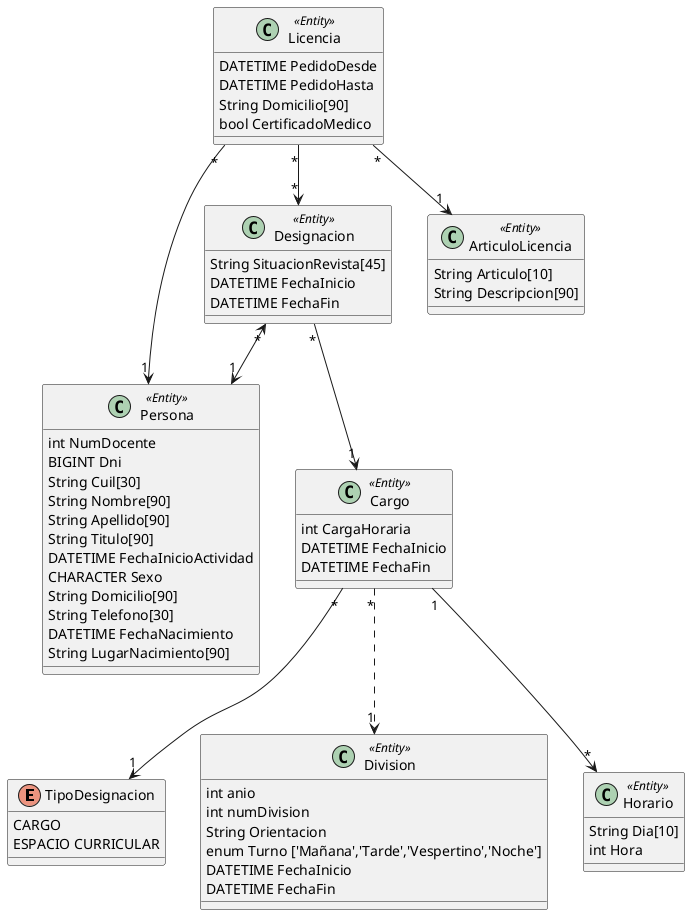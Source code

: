 @startuml
enum TipoDesignacion {
   CARGO
   ESPACIO CURRICULAR
}

class Division <<Entity>> {
  int anio
  int numDivision
  String Orientacion
  enum Turno ['Mañana','Tarde','Vespertino','Noche']
  DATETIME FechaInicio
  DATETIME FechaFin
}

class Cargo <<Entity>> {
  int CargaHoraria
  DATETIME FechaInicio
  DATETIME FechaFin
}

Cargo "*" --> "1" TipoDesignacion
Cargo "*" ..> "1" Division

class Persona <<Entity>> {
  int NumDocente
  BIGINT Dni
  String Cuil[30]
  String Nombre[90]
  String Apellido[90]
  String Titulo[90]
  DATETIME FechaInicioActividad
  CHARACTER Sexo
  String Domicilio[90]
  String Telefono[30]
  DATETIME FechaNacimiento
  String LugarNacimiento[90]
}

class Designacion <<Entity>> {
  String SituacionRevista[45]
  DATETIME FechaInicio
  DATETIME FechaFin
}

Designacion "*" <--> "1" Persona
Designacion "*" --> "1" Cargo

class Horario <<Entity>> {
  String Dia[10]
  int Hora
}

Cargo "1" --> "*" Horario

class ArticuloLicencia <<Entity>> {
  String Articulo[10]
  String Descripcion[90]
}

class Licencia <<Entity>> {
  DATETIME PedidoDesde
  DATETIME PedidoHasta
  String Domicilio[90]
  bool CertificadoMedico
}

Licencia "*" --> "1" Persona
Licencia "*" --> "1" ArticuloLicencia
Licencia "*" --> "*" Designacion

@enduml
